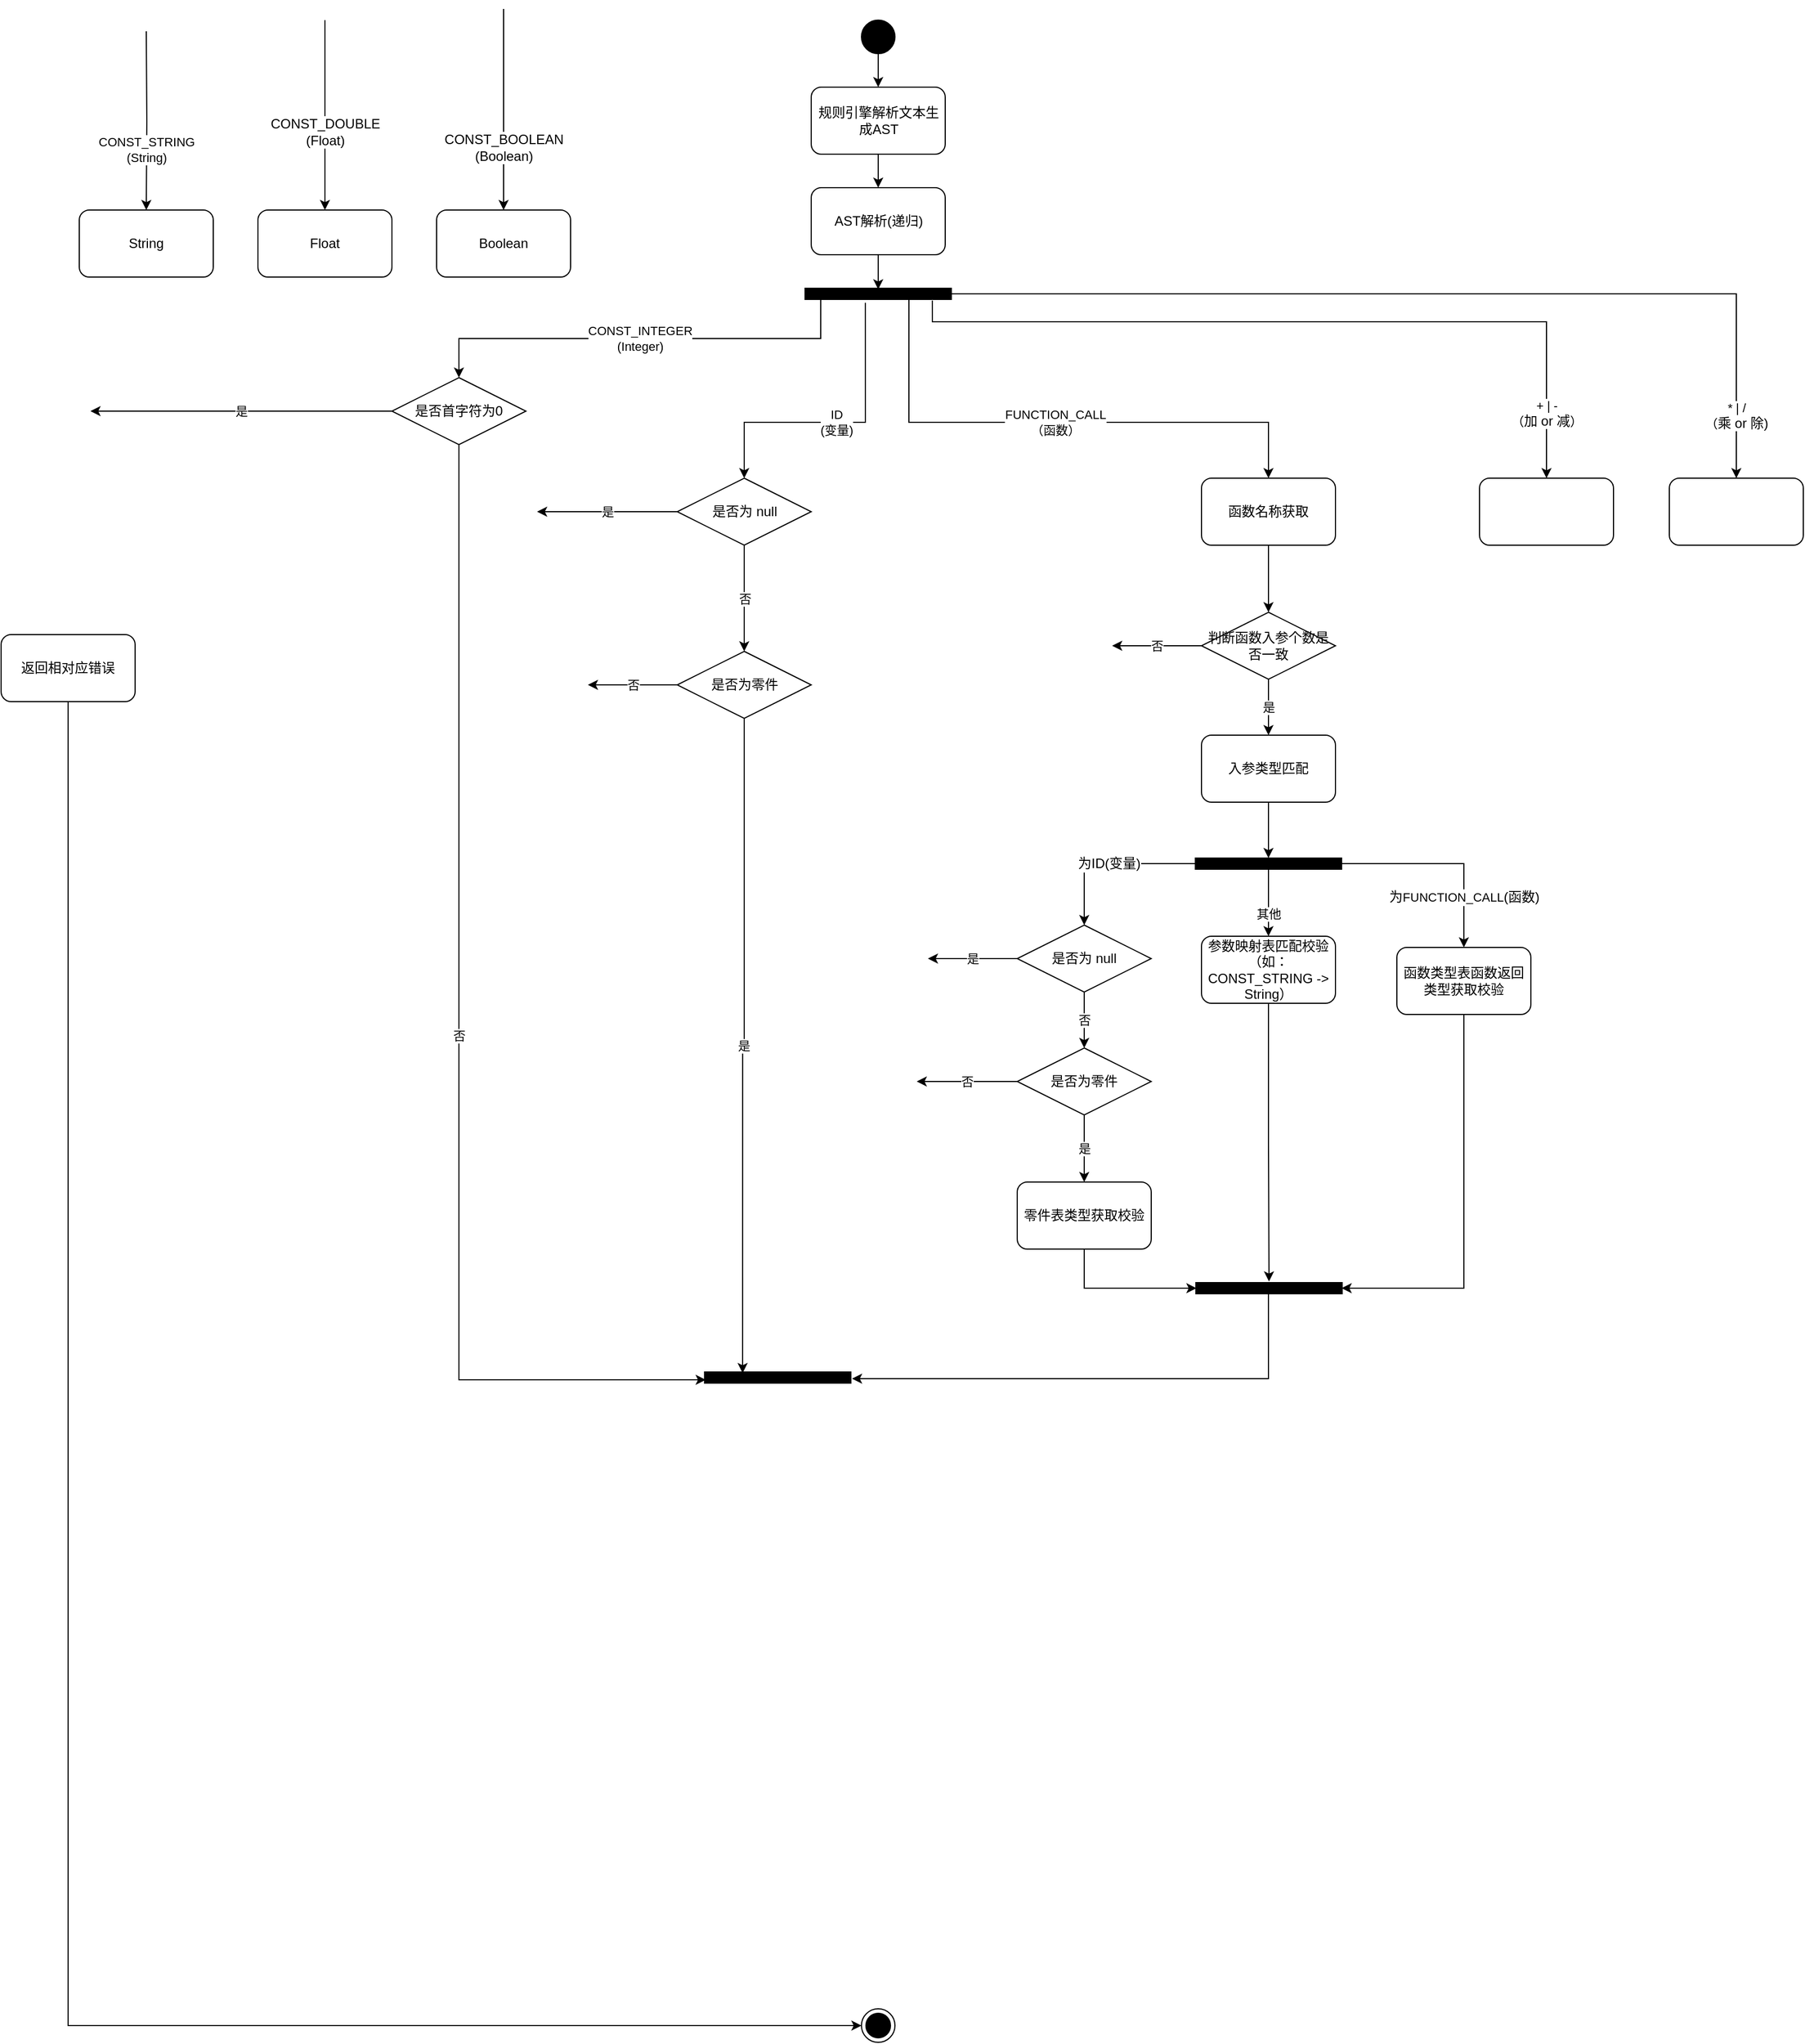 <mxfile version="12.9.10" type="github">
  <diagram id="OzQtG7csUN_UTZ-iVgrz" name="Page-1">
    <mxGraphModel dx="1186" dy="539" grid="1" gridSize="10" guides="1" tooltips="1" connect="1" arrows="1" fold="1" page="1" pageScale="1" pageWidth="827" pageHeight="1169" math="0" shadow="0">
      <root>
        <mxCell id="0" />
        <mxCell id="1" parent="0" />
        <mxCell id="rrjN4_wIFHBDhi7qyBQp-2" value="" style="ellipse;html=1;shape=endState;fillColor=#000000;strokeColor=#000000;" parent="1" vertex="1">
          <mxGeometry x="810.5" y="1800" width="30" height="30" as="geometry" />
        </mxCell>
        <mxCell id="rrjN4_wIFHBDhi7qyBQp-9" value="" style="edgeStyle=orthogonalEdgeStyle;rounded=0;orthogonalLoop=1;jettySize=auto;html=1;" parent="1" source="rrjN4_wIFHBDhi7qyBQp-3" target="rrjN4_wIFHBDhi7qyBQp-8" edge="1">
          <mxGeometry relative="1" as="geometry" />
        </mxCell>
        <mxCell id="rrjN4_wIFHBDhi7qyBQp-3" value="" style="ellipse;whiteSpace=wrap;html=1;aspect=fixed;strokeColor=#000000;fillColor=#000000;" parent="1" vertex="1">
          <mxGeometry x="810.5" y="20" width="30" height="30" as="geometry" />
        </mxCell>
        <mxCell id="rrjN4_wIFHBDhi7qyBQp-11" value="" style="edgeStyle=orthogonalEdgeStyle;rounded=0;orthogonalLoop=1;jettySize=auto;html=1;" parent="1" source="rrjN4_wIFHBDhi7qyBQp-8" target="rrjN4_wIFHBDhi7qyBQp-10" edge="1">
          <mxGeometry relative="1" as="geometry" />
        </mxCell>
        <mxCell id="rrjN4_wIFHBDhi7qyBQp-8" value="规则引擎解析文本生成AST" style="rounded=1;whiteSpace=wrap;html=1;strokeColor=#000000;fillColor=#FFFFFF;" parent="1" vertex="1">
          <mxGeometry x="765.5" y="80" width="120" height="60" as="geometry" />
        </mxCell>
        <mxCell id="rrjN4_wIFHBDhi7qyBQp-13" value="" style="edgeStyle=orthogonalEdgeStyle;rounded=0;orthogonalLoop=1;jettySize=auto;html=1;entryX=0.1;entryY=0.5;entryDx=0;entryDy=0;entryPerimeter=0;" parent="1" source="rrjN4_wIFHBDhi7qyBQp-10" target="rrjN4_wIFHBDhi7qyBQp-14" edge="1">
          <mxGeometry relative="1" as="geometry">
            <mxPoint x="825.5" y="250" as="targetPoint" />
          </mxGeometry>
        </mxCell>
        <mxCell id="rrjN4_wIFHBDhi7qyBQp-10" value="AST解析(递归)" style="rounded=1;whiteSpace=wrap;html=1;strokeColor=#000000;fillColor=#FFFFFF;" parent="1" vertex="1">
          <mxGeometry x="765.5" y="170" width="120" height="60" as="geometry" />
        </mxCell>
        <mxCell id="rrjN4_wIFHBDhi7qyBQp-25" value="CONST_STRING&lt;br&gt;(String)" style="edgeStyle=orthogonalEdgeStyle;rounded=0;orthogonalLoop=1;jettySize=auto;html=1;" parent="1" target="rrjN4_wIFHBDhi7qyBQp-15" edge="1">
          <mxGeometry x="0.333" relative="1" as="geometry">
            <mxPoint x="170" y="30" as="sourcePoint" />
            <mxPoint x="875.5" y="110" as="targetPoint" />
            <mxPoint as="offset" />
          </mxGeometry>
        </mxCell>
        <mxCell id="rrjN4_wIFHBDhi7qyBQp-29" value="&lt;span style=&quot;font-size: 12px&quot;&gt;CONST_DOUBLE&lt;/span&gt;&lt;span style=&quot;font-size: 12px&quot;&gt;&lt;br&gt;(F&lt;/span&gt;&lt;span style=&quot;font-size: 12px&quot;&gt;loat&lt;/span&gt;&lt;span style=&quot;font-size: 12px&quot;&gt;)&lt;/span&gt;" style="edgeStyle=orthogonalEdgeStyle;rounded=0;orthogonalLoop=1;jettySize=auto;html=1;entryX=0.5;entryY=0;entryDx=0;entryDy=0;" parent="1" target="rrjN4_wIFHBDhi7qyBQp-17" edge="1">
          <mxGeometry x="0.176" relative="1" as="geometry">
            <mxPoint x="330" y="20" as="sourcePoint" />
            <mxPoint x="730" y="80" as="targetPoint" />
            <Array as="points">
              <mxPoint x="330" y="50" />
              <mxPoint x="330" y="50" />
            </Array>
            <mxPoint as="offset" />
          </mxGeometry>
        </mxCell>
        <mxCell id="rrjN4_wIFHBDhi7qyBQp-31" value="* | /&lt;br&gt;（&lt;span style=&quot;font-size: 12px&quot;&gt;乘 or 除&lt;/span&gt;&lt;span style=&quot;font-size: 12px&quot;&gt;)&lt;/span&gt;" style="edgeStyle=orthogonalEdgeStyle;rounded=0;orthogonalLoop=1;jettySize=auto;html=1;" parent="1" source="rrjN4_wIFHBDhi7qyBQp-14" target="rrjN4_wIFHBDhi7qyBQp-23" edge="1">
          <mxGeometry x="0.871" relative="1" as="geometry">
            <mxPoint x="1160" y="360" as="targetPoint" />
            <mxPoint as="offset" />
          </mxGeometry>
        </mxCell>
        <mxCell id="rrjN4_wIFHBDhi7qyBQp-33" value="+ | -&lt;br&gt;（&lt;span style=&quot;font-size: 12px&quot;&gt;加 or 减&lt;/span&gt;）" style="edgeStyle=orthogonalEdgeStyle;rounded=0;orthogonalLoop=1;jettySize=auto;html=1;entryX=0.5;entryY=0;entryDx=0;entryDy=0;exitX=1.1;exitY=0.13;exitDx=0;exitDy=0;exitPerimeter=0;" parent="1" source="rrjN4_wIFHBDhi7qyBQp-14" target="rrjN4_wIFHBDhi7qyBQp-21" edge="1">
          <mxGeometry x="0.837" relative="1" as="geometry">
            <mxPoint x="825.5" y="350" as="targetPoint" />
            <Array as="points">
              <mxPoint x="874" y="290" />
              <mxPoint x="1424" y="290" />
            </Array>
            <mxPoint as="offset" />
          </mxGeometry>
        </mxCell>
        <mxCell id="rrjN4_wIFHBDhi7qyBQp-35" value="&lt;span style=&quot;font-size: 12px&quot;&gt;CONST_BOOLEAN&lt;/span&gt;&lt;span style=&quot;font-size: 12px&quot;&gt;&lt;br&gt;(Boolean)&lt;/span&gt;" style="edgeStyle=orthogonalEdgeStyle;rounded=0;orthogonalLoop=1;jettySize=auto;html=1;entryX=0.5;entryY=0;entryDx=0;entryDy=0;" parent="1" target="rrjN4_wIFHBDhi7qyBQp-19" edge="1">
          <mxGeometry x="0.371" relative="1" as="geometry">
            <mxPoint x="490" y="10" as="sourcePoint" />
            <mxPoint x="875.5" y="110" as="targetPoint" />
            <Array as="points">
              <mxPoint x="490" y="31" />
            </Array>
            <mxPoint as="offset" />
          </mxGeometry>
        </mxCell>
        <mxCell id="QLlC6vbXx1EpdzflI9Th-34" value="CONST_INTEGER&lt;br&gt;(Integer)" style="edgeStyle=orthogonalEdgeStyle;rounded=0;orthogonalLoop=1;jettySize=auto;html=1;entryX=0.5;entryY=0;entryDx=0;entryDy=0;exitX=1;exitY=0.893;exitDx=0;exitDy=0;exitPerimeter=0;" edge="1" parent="1" source="rrjN4_wIFHBDhi7qyBQp-14" target="rrjN4_wIFHBDhi7qyBQp-16">
          <mxGeometry relative="1" as="geometry">
            <mxPoint x="360" y="430" as="targetPoint" />
          </mxGeometry>
        </mxCell>
        <mxCell id="rrjN4_wIFHBDhi7qyBQp-14" value="" style="html=1;points=[];perimeter=orthogonalPerimeter;strokeColor=#000000;fillColor=#000000;direction=south;" parent="1" vertex="1">
          <mxGeometry x="760" y="260" width="131" height="10" as="geometry" />
        </mxCell>
        <mxCell id="rrjN4_wIFHBDhi7qyBQp-15" value="String" style="rounded=1;whiteSpace=wrap;html=1;strokeColor=#000000;fillColor=#FFFFFF;" parent="1" vertex="1">
          <mxGeometry x="110" y="190" width="120" height="60" as="geometry" />
        </mxCell>
        <mxCell id="QLlC6vbXx1EpdzflI9Th-41" value="否" style="edgeStyle=orthogonalEdgeStyle;rounded=0;orthogonalLoop=1;jettySize=auto;html=1;exitX=0.5;exitY=1;exitDx=0;exitDy=0;entryX=0.7;entryY=0.992;entryDx=0;entryDy=0;entryPerimeter=0;" edge="1" parent="1" source="rrjN4_wIFHBDhi7qyBQp-16" target="QLlC6vbXx1EpdzflI9Th-58">
          <mxGeometry relative="1" as="geometry">
            <mxPoint x="750" y="1100" as="targetPoint" />
          </mxGeometry>
        </mxCell>
        <mxCell id="QLlC6vbXx1EpdzflI9Th-56" value="是" style="edgeStyle=orthogonalEdgeStyle;rounded=0;orthogonalLoop=1;jettySize=auto;html=1;" edge="1" parent="1" source="rrjN4_wIFHBDhi7qyBQp-16">
          <mxGeometry relative="1" as="geometry">
            <mxPoint x="120" y="370" as="targetPoint" />
          </mxGeometry>
        </mxCell>
        <mxCell id="rrjN4_wIFHBDhi7qyBQp-16" value="是否首字符为0" style="rhombus;whiteSpace=wrap;html=1;strokeColor=#000000;fillColor=#FFFFFF;" parent="1" vertex="1">
          <mxGeometry x="390" y="340" width="120" height="60" as="geometry" />
        </mxCell>
        <mxCell id="rrjN4_wIFHBDhi7qyBQp-17" value="Float" style="rounded=1;whiteSpace=wrap;html=1;strokeColor=#000000;fillColor=#FFFFFF;" parent="1" vertex="1">
          <mxGeometry x="270" y="190" width="120" height="60" as="geometry" />
        </mxCell>
        <mxCell id="rrjN4_wIFHBDhi7qyBQp-19" value="Boolean" style="rounded=1;whiteSpace=wrap;html=1;strokeColor=#000000;fillColor=#FFFFFF;" parent="1" vertex="1">
          <mxGeometry x="430" y="190" width="120" height="60" as="geometry" />
        </mxCell>
        <mxCell id="rrjN4_wIFHBDhi7qyBQp-21" value="" style="rounded=1;whiteSpace=wrap;html=1;strokeColor=#000000;fillColor=#FFFFFF;" parent="1" vertex="1">
          <mxGeometry x="1364" y="430" width="120" height="60" as="geometry" />
        </mxCell>
        <mxCell id="rrjN4_wIFHBDhi7qyBQp-23" value="" style="rounded=1;whiteSpace=wrap;html=1;strokeColor=#000000;fillColor=#FFFFFF;" parent="1" vertex="1">
          <mxGeometry x="1534" y="430" width="120" height="60" as="geometry" />
        </mxCell>
        <mxCell id="rrjN4_wIFHBDhi7qyBQp-68" value="否" style="edgeStyle=orthogonalEdgeStyle;rounded=0;orthogonalLoop=1;jettySize=auto;html=1;" parent="1" source="rrjN4_wIFHBDhi7qyBQp-49" target="rrjN4_wIFHBDhi7qyBQp-67" edge="1">
          <mxGeometry relative="1" as="geometry" />
        </mxCell>
        <mxCell id="rrjN4_wIFHBDhi7qyBQp-90" value="是" style="edgeStyle=orthogonalEdgeStyle;rounded=0;orthogonalLoop=1;jettySize=auto;html=1;exitX=0;exitY=0.5;exitDx=0;exitDy=0;" parent="1" source="rrjN4_wIFHBDhi7qyBQp-49" edge="1">
          <mxGeometry relative="1" as="geometry">
            <mxPoint x="520" y="460" as="targetPoint" />
          </mxGeometry>
        </mxCell>
        <mxCell id="QLlC6vbXx1EpdzflI9Th-45" value="ID&lt;br&gt;(变量)" style="edgeStyle=orthogonalEdgeStyle;rounded=0;orthogonalLoop=1;jettySize=auto;html=1;exitX=1.3;exitY=0.588;exitDx=0;exitDy=0;exitPerimeter=0;entryX=0.5;entryY=0;entryDx=0;entryDy=0;" edge="1" parent="1" source="rrjN4_wIFHBDhi7qyBQp-14" target="rrjN4_wIFHBDhi7qyBQp-49">
          <mxGeometry relative="1" as="geometry">
            <mxPoint x="780" y="400" as="targetPoint" />
            <Array as="points">
              <mxPoint x="814" y="380" />
              <mxPoint x="706" y="380" />
            </Array>
          </mxGeometry>
        </mxCell>
        <mxCell id="rrjN4_wIFHBDhi7qyBQp-49" value="是否为 null" style="rhombus;whiteSpace=wrap;html=1;strokeColor=#000000;fillColor=#FFFFFF;" parent="1" vertex="1">
          <mxGeometry x="645.5" y="430" width="120" height="60" as="geometry" />
        </mxCell>
        <mxCell id="QLlC6vbXx1EpdzflI9Th-44" value="是" style="edgeStyle=orthogonalEdgeStyle;rounded=0;orthogonalLoop=1;jettySize=auto;html=1;entryX=0.1;entryY=0.74;entryDx=0;entryDy=0;entryPerimeter=0;" edge="1" parent="1" source="rrjN4_wIFHBDhi7qyBQp-67" target="QLlC6vbXx1EpdzflI9Th-58">
          <mxGeometry relative="1" as="geometry">
            <mxPoint x="740" y="1010" as="targetPoint" />
          </mxGeometry>
        </mxCell>
        <mxCell id="QLlC6vbXx1EpdzflI9Th-62" value="否" style="edgeStyle=orthogonalEdgeStyle;rounded=0;orthogonalLoop=1;jettySize=auto;html=1;" edge="1" parent="1" source="rrjN4_wIFHBDhi7qyBQp-67">
          <mxGeometry relative="1" as="geometry">
            <mxPoint x="565.5" y="615" as="targetPoint" />
          </mxGeometry>
        </mxCell>
        <mxCell id="rrjN4_wIFHBDhi7qyBQp-67" value="是否为零件" style="rhombus;whiteSpace=wrap;html=1;strokeColor=#000000;fillColor=#FFFFFF;" parent="1" vertex="1">
          <mxGeometry x="645.5" y="585" width="120" height="60" as="geometry" />
        </mxCell>
        <mxCell id="rrjN4_wIFHBDhi7qyBQp-92" value="" style="edgeStyle=orthogonalEdgeStyle;rounded=0;orthogonalLoop=1;jettySize=auto;html=1;" parent="1" source="rrjN4_wIFHBDhi7qyBQp-51" target="rrjN4_wIFHBDhi7qyBQp-91" edge="1">
          <mxGeometry relative="1" as="geometry" />
        </mxCell>
        <mxCell id="QLlC6vbXx1EpdzflI9Th-47" value="FUNCTION_CALL&lt;br&gt;（函数）" style="edgeStyle=orthogonalEdgeStyle;rounded=0;orthogonalLoop=1;jettySize=auto;html=1;exitX=1;exitY=0.29;exitDx=0;exitDy=0;exitPerimeter=0;entryX=0.5;entryY=0;entryDx=0;entryDy=0;" edge="1" parent="1" source="rrjN4_wIFHBDhi7qyBQp-14" target="rrjN4_wIFHBDhi7qyBQp-51">
          <mxGeometry relative="1" as="geometry">
            <mxPoint x="1000" y="360" as="targetPoint" />
            <Array as="points">
              <mxPoint x="853" y="380" />
              <mxPoint x="1175" y="380" />
            </Array>
          </mxGeometry>
        </mxCell>
        <mxCell id="rrjN4_wIFHBDhi7qyBQp-51" value="函数名称获取" style="rounded=1;whiteSpace=wrap;html=1;strokeColor=#000000;fillColor=#FFFFFF;" parent="1" vertex="1">
          <mxGeometry x="1115" y="430" width="120" height="60" as="geometry" />
        </mxCell>
        <mxCell id="QLlC6vbXx1EpdzflI9Th-42" style="edgeStyle=orthogonalEdgeStyle;rounded=0;orthogonalLoop=1;jettySize=auto;html=1;exitX=0.5;exitY=1;exitDx=0;exitDy=0;entryX=0;entryY=0.5;entryDx=0;entryDy=0;" edge="1" parent="1" source="rrjN4_wIFHBDhi7qyBQp-84" target="rrjN4_wIFHBDhi7qyBQp-2">
          <mxGeometry relative="1" as="geometry" />
        </mxCell>
        <mxCell id="rrjN4_wIFHBDhi7qyBQp-84" value="返回相对应错误" style="rounded=1;whiteSpace=wrap;html=1;strokeColor=#000000;fillColor=#FFFFFF;" parent="1" vertex="1">
          <mxGeometry x="40" y="570" width="120" height="60" as="geometry" />
        </mxCell>
        <mxCell id="QLlC6vbXx1EpdzflI9Th-5" value="是" style="edgeStyle=orthogonalEdgeStyle;rounded=0;orthogonalLoop=1;jettySize=auto;html=1;entryX=0.5;entryY=0;entryDx=0;entryDy=0;" edge="1" parent="1" source="rrjN4_wIFHBDhi7qyBQp-91" target="QLlC6vbXx1EpdzflI9Th-6">
          <mxGeometry relative="1" as="geometry">
            <mxPoint x="1175" y="690" as="targetPoint" />
          </mxGeometry>
        </mxCell>
        <mxCell id="QLlC6vbXx1EpdzflI9Th-60" value="否" style="edgeStyle=orthogonalEdgeStyle;rounded=0;orthogonalLoop=1;jettySize=auto;html=1;" edge="1" parent="1" source="rrjN4_wIFHBDhi7qyBQp-91">
          <mxGeometry relative="1" as="geometry">
            <mxPoint x="1035" y="580" as="targetPoint" />
          </mxGeometry>
        </mxCell>
        <mxCell id="rrjN4_wIFHBDhi7qyBQp-91" value="判断函数入参个数是否一致" style="rhombus;whiteSpace=wrap;html=1;strokeColor=#000000;fillColor=#FFFFFF;" parent="1" vertex="1">
          <mxGeometry x="1115" y="550" width="120" height="60" as="geometry" />
        </mxCell>
        <mxCell id="QLlC6vbXx1EpdzflI9Th-8" value="" style="edgeStyle=orthogonalEdgeStyle;rounded=0;orthogonalLoop=1;jettySize=auto;html=1;" edge="1" parent="1" source="QLlC6vbXx1EpdzflI9Th-6" target="QLlC6vbXx1EpdzflI9Th-7">
          <mxGeometry relative="1" as="geometry" />
        </mxCell>
        <mxCell id="QLlC6vbXx1EpdzflI9Th-6" value="入参类型匹配" style="rounded=1;whiteSpace=wrap;html=1;strokeColor=#000000;fillColor=#FFFFFF;" vertex="1" parent="1">
          <mxGeometry x="1115" y="660" width="120" height="60" as="geometry" />
        </mxCell>
        <mxCell id="QLlC6vbXx1EpdzflI9Th-13" value="其他" style="edgeStyle=orthogonalEdgeStyle;rounded=0;orthogonalLoop=1;jettySize=auto;html=1;" edge="1" parent="1" source="QLlC6vbXx1EpdzflI9Th-7" target="QLlC6vbXx1EpdzflI9Th-9">
          <mxGeometry x="0.333" relative="1" as="geometry">
            <mxPoint x="1175" y="860" as="targetPoint" />
            <mxPoint as="offset" />
          </mxGeometry>
        </mxCell>
        <mxCell id="QLlC6vbXx1EpdzflI9Th-15" value="&lt;span style=&quot;font-size: 12px&quot;&gt;为&lt;/span&gt;&lt;span&gt;FUNCTION_CALL&lt;/span&gt;&lt;span style=&quot;font-size: 12px&quot;&gt;(函数)&lt;/span&gt;" style="edgeStyle=orthogonalEdgeStyle;rounded=0;orthogonalLoop=1;jettySize=auto;html=1;" edge="1" parent="1" source="QLlC6vbXx1EpdzflI9Th-7" target="QLlC6vbXx1EpdzflI9Th-11">
          <mxGeometry x="0.499" relative="1" as="geometry">
            <mxPoint x="1175" y="860" as="targetPoint" />
            <mxPoint y="1" as="offset" />
          </mxGeometry>
        </mxCell>
        <mxCell id="QLlC6vbXx1EpdzflI9Th-17" value="&lt;span style=&quot;font-size: 12px&quot;&gt;为ID(变量)&lt;/span&gt;" style="edgeStyle=orthogonalEdgeStyle;rounded=0;orthogonalLoop=1;jettySize=auto;html=1;entryX=0.5;entryY=0;entryDx=0;entryDy=0;" edge="1" parent="1" source="QLlC6vbXx1EpdzflI9Th-7" target="QLlC6vbXx1EpdzflI9Th-23">
          <mxGeometry relative="1" as="geometry">
            <mxPoint x="1175" y="880" as="targetPoint" />
          </mxGeometry>
        </mxCell>
        <mxCell id="QLlC6vbXx1EpdzflI9Th-7" value="" style="html=1;points=[];perimeter=orthogonalPerimeter;strokeColor=#000000;fillColor=#000000;direction=south;" vertex="1" parent="1">
          <mxGeometry x="1109.5" y="770" width="131" height="10" as="geometry" />
        </mxCell>
        <mxCell id="QLlC6vbXx1EpdzflI9Th-54" style="edgeStyle=orthogonalEdgeStyle;rounded=0;orthogonalLoop=1;jettySize=auto;html=1;exitX=0.5;exitY=1;exitDx=0;exitDy=0;entryX=-0.1;entryY=0.5;entryDx=0;entryDy=0;entryPerimeter=0;" edge="1" parent="1" source="QLlC6vbXx1EpdzflI9Th-9" target="QLlC6vbXx1EpdzflI9Th-48">
          <mxGeometry relative="1" as="geometry" />
        </mxCell>
        <mxCell id="QLlC6vbXx1EpdzflI9Th-9" value="参数映射表匹配校验&lt;br&gt;（如：CONST_STRING -&amp;gt; String）" style="rounded=1;whiteSpace=wrap;html=1;strokeColor=#000000;fillColor=#FFFFFF;" vertex="1" parent="1">
          <mxGeometry x="1115" y="840" width="120" height="60" as="geometry" />
        </mxCell>
        <mxCell id="QLlC6vbXx1EpdzflI9Th-51" style="edgeStyle=orthogonalEdgeStyle;rounded=0;orthogonalLoop=1;jettySize=auto;html=1;exitX=0.5;exitY=1;exitDx=0;exitDy=0;entryX=0.5;entryY=0.004;entryDx=0;entryDy=0;entryPerimeter=0;" edge="1" parent="1" source="QLlC6vbXx1EpdzflI9Th-11" target="QLlC6vbXx1EpdzflI9Th-48">
          <mxGeometry relative="1" as="geometry" />
        </mxCell>
        <mxCell id="QLlC6vbXx1EpdzflI9Th-11" value="函数类型表函数返回类型获取校验" style="rounded=1;whiteSpace=wrap;html=1;strokeColor=#000000;fillColor=#FFFFFF;" vertex="1" parent="1">
          <mxGeometry x="1290" y="850" width="120" height="60" as="geometry" />
        </mxCell>
        <mxCell id="QLlC6vbXx1EpdzflI9Th-22" value="否" style="edgeStyle=orthogonalEdgeStyle;rounded=0;orthogonalLoop=1;jettySize=auto;html=1;entryX=0.5;entryY=0;entryDx=0;entryDy=0;" edge="1" parent="1" source="QLlC6vbXx1EpdzflI9Th-23" target="QLlC6vbXx1EpdzflI9Th-24">
          <mxGeometry relative="1" as="geometry">
            <mxPoint x="1010" y="970" as="targetPoint" />
          </mxGeometry>
        </mxCell>
        <mxCell id="QLlC6vbXx1EpdzflI9Th-28" value="是" style="edgeStyle=orthogonalEdgeStyle;rounded=0;orthogonalLoop=1;jettySize=auto;html=1;" edge="1" parent="1" source="QLlC6vbXx1EpdzflI9Th-23">
          <mxGeometry relative="1" as="geometry">
            <mxPoint x="870" y="860" as="targetPoint" />
          </mxGeometry>
        </mxCell>
        <mxCell id="QLlC6vbXx1EpdzflI9Th-23" value="是否为 null" style="rhombus;whiteSpace=wrap;html=1;strokeColor=#000000;fillColor=#FFFFFF;" vertex="1" parent="1">
          <mxGeometry x="950" y="830" width="120" height="60" as="geometry" />
        </mxCell>
        <mxCell id="QLlC6vbXx1EpdzflI9Th-26" value="否" style="edgeStyle=orthogonalEdgeStyle;rounded=0;orthogonalLoop=1;jettySize=auto;html=1;" edge="1" parent="1" source="QLlC6vbXx1EpdzflI9Th-24">
          <mxGeometry relative="1" as="geometry">
            <mxPoint x="860" y="970" as="targetPoint" />
          </mxGeometry>
        </mxCell>
        <mxCell id="QLlC6vbXx1EpdzflI9Th-30" value="是" style="edgeStyle=orthogonalEdgeStyle;rounded=0;orthogonalLoop=1;jettySize=auto;html=1;entryX=0.5;entryY=0;entryDx=0;entryDy=0;" edge="1" parent="1" source="QLlC6vbXx1EpdzflI9Th-24" target="QLlC6vbXx1EpdzflI9Th-29">
          <mxGeometry relative="1" as="geometry" />
        </mxCell>
        <mxCell id="QLlC6vbXx1EpdzflI9Th-24" value="是否为零件" style="rhombus;whiteSpace=wrap;html=1;strokeColor=#000000;fillColor=#FFFFFF;" vertex="1" parent="1">
          <mxGeometry x="950" y="940" width="120" height="60" as="geometry" />
        </mxCell>
        <mxCell id="QLlC6vbXx1EpdzflI9Th-53" style="edgeStyle=orthogonalEdgeStyle;rounded=0;orthogonalLoop=1;jettySize=auto;html=1;exitX=0.5;exitY=1;exitDx=0;exitDy=0;entryX=0.5;entryY=0.996;entryDx=0;entryDy=0;entryPerimeter=0;" edge="1" parent="1" source="QLlC6vbXx1EpdzflI9Th-29" target="QLlC6vbXx1EpdzflI9Th-48">
          <mxGeometry relative="1" as="geometry" />
        </mxCell>
        <mxCell id="QLlC6vbXx1EpdzflI9Th-29" value="零件表类型获取校验" style="rounded=1;whiteSpace=wrap;html=1;strokeColor=#000000;fillColor=#FFFFFF;" vertex="1" parent="1">
          <mxGeometry x="950" y="1060" width="120" height="60" as="geometry" />
        </mxCell>
        <mxCell id="QLlC6vbXx1EpdzflI9Th-67" value="" style="edgeStyle=orthogonalEdgeStyle;rounded=0;orthogonalLoop=1;jettySize=auto;html=1;entryX=0.6;entryY=-0.008;entryDx=0;entryDy=0;entryPerimeter=0;exitX=1;exitY=0.504;exitDx=0;exitDy=0;exitPerimeter=0;" edge="1" parent="1" source="QLlC6vbXx1EpdzflI9Th-48" target="QLlC6vbXx1EpdzflI9Th-58">
          <mxGeometry relative="1" as="geometry">
            <mxPoint x="1175.5" y="1240" as="targetPoint" />
          </mxGeometry>
        </mxCell>
        <mxCell id="QLlC6vbXx1EpdzflI9Th-48" value="" style="html=1;points=[];perimeter=orthogonalPerimeter;strokeColor=#000000;fillColor=#000000;direction=south;" vertex="1" parent="1">
          <mxGeometry x="1110" y="1150" width="131" height="10" as="geometry" />
        </mxCell>
        <mxCell id="QLlC6vbXx1EpdzflI9Th-58" value="" style="html=1;points=[];perimeter=orthogonalPerimeter;strokeColor=#000000;fillColor=#000000;direction=south;" vertex="1" parent="1">
          <mxGeometry x="670" y="1230" width="131" height="10" as="geometry" />
        </mxCell>
      </root>
    </mxGraphModel>
  </diagram>
</mxfile>
